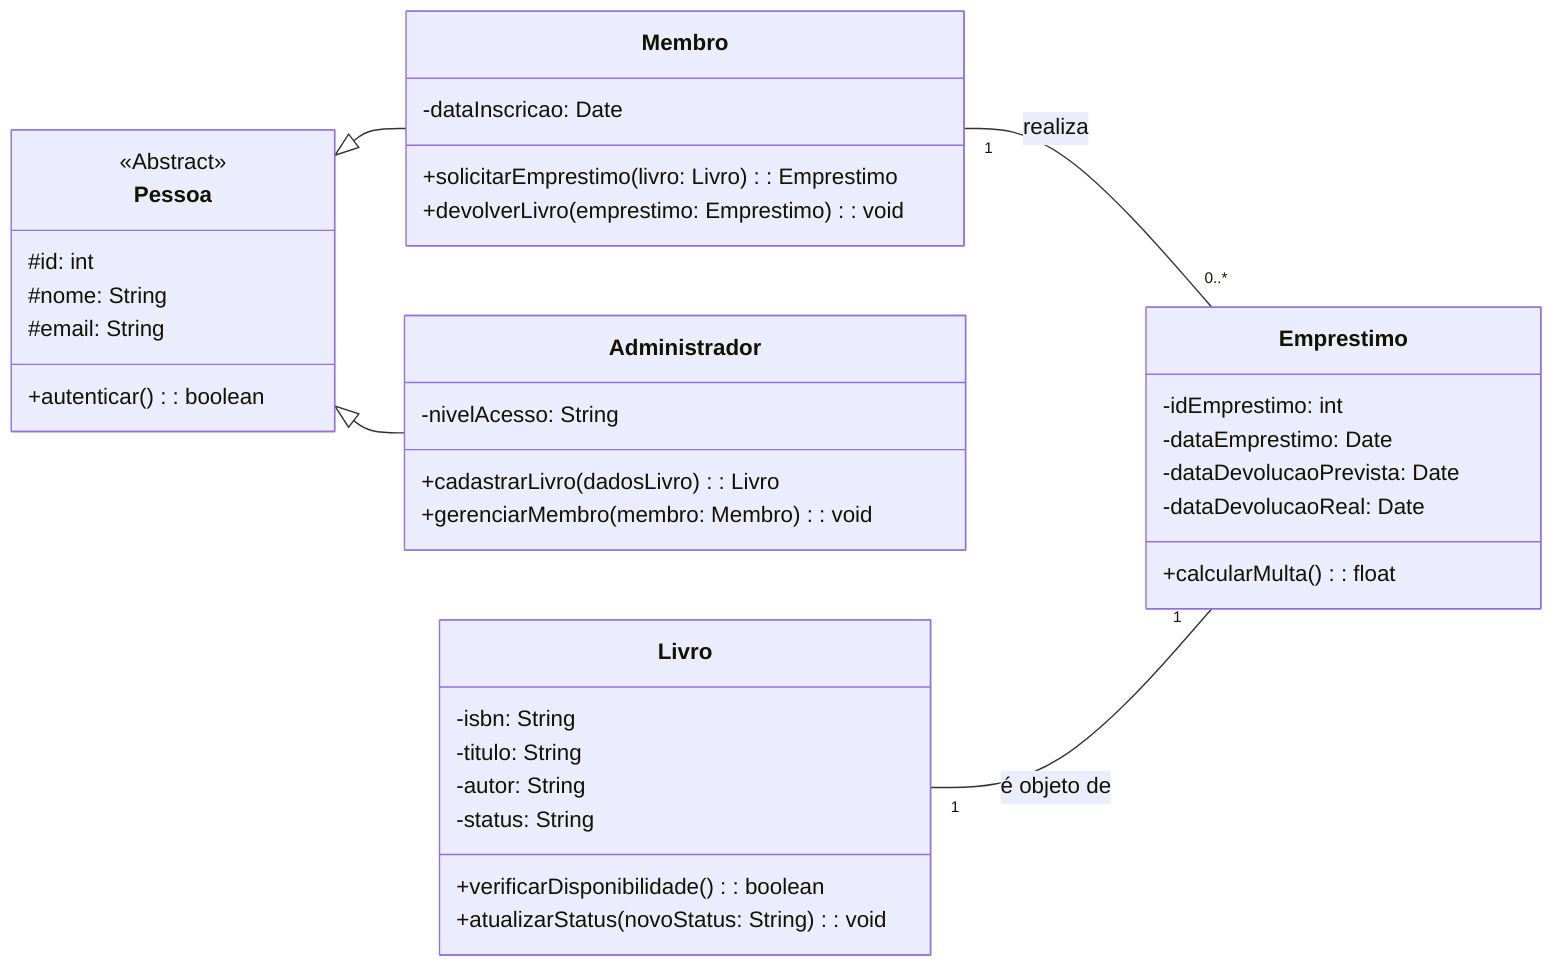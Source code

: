 classDiagram
    direction LR

    class Pessoa {
        <<Abstract>>
        #id: int
        #nome: String
        #email: String
        +autenticar(): boolean
    }

    class Membro {
        -dataInscricao: Date
        +solicitarEmprestimo(livro: Livro): Emprestimo
        +devolverLivro(emprestimo: Emprestimo): void
    }

    class Administrador {
        -nivelAcesso: String
        +cadastrarLivro(dadosLivro): Livro
        +gerenciarMembro(membro: Membro): void
    }

    class Livro {
        -isbn: String
        -titulo: String
        -autor: String
        -status: String
        +verificarDisponibilidade(): boolean
        +atualizarStatus(novoStatus: String): void
    }

    class Emprestimo {
        -idEmprestimo: int
        -dataEmprestimo: Date
        -dataDevolucaoPrevista: Date
        -dataDevolucaoReal: Date
        +calcularMulta(): float
    }

    Pessoa <|-- Membro
    Pessoa <|-- Administrador

    Membro "1" -- "0..*" Emprestimo : realiza
    Livro "1" -- "1" Emprestimo : é objeto de